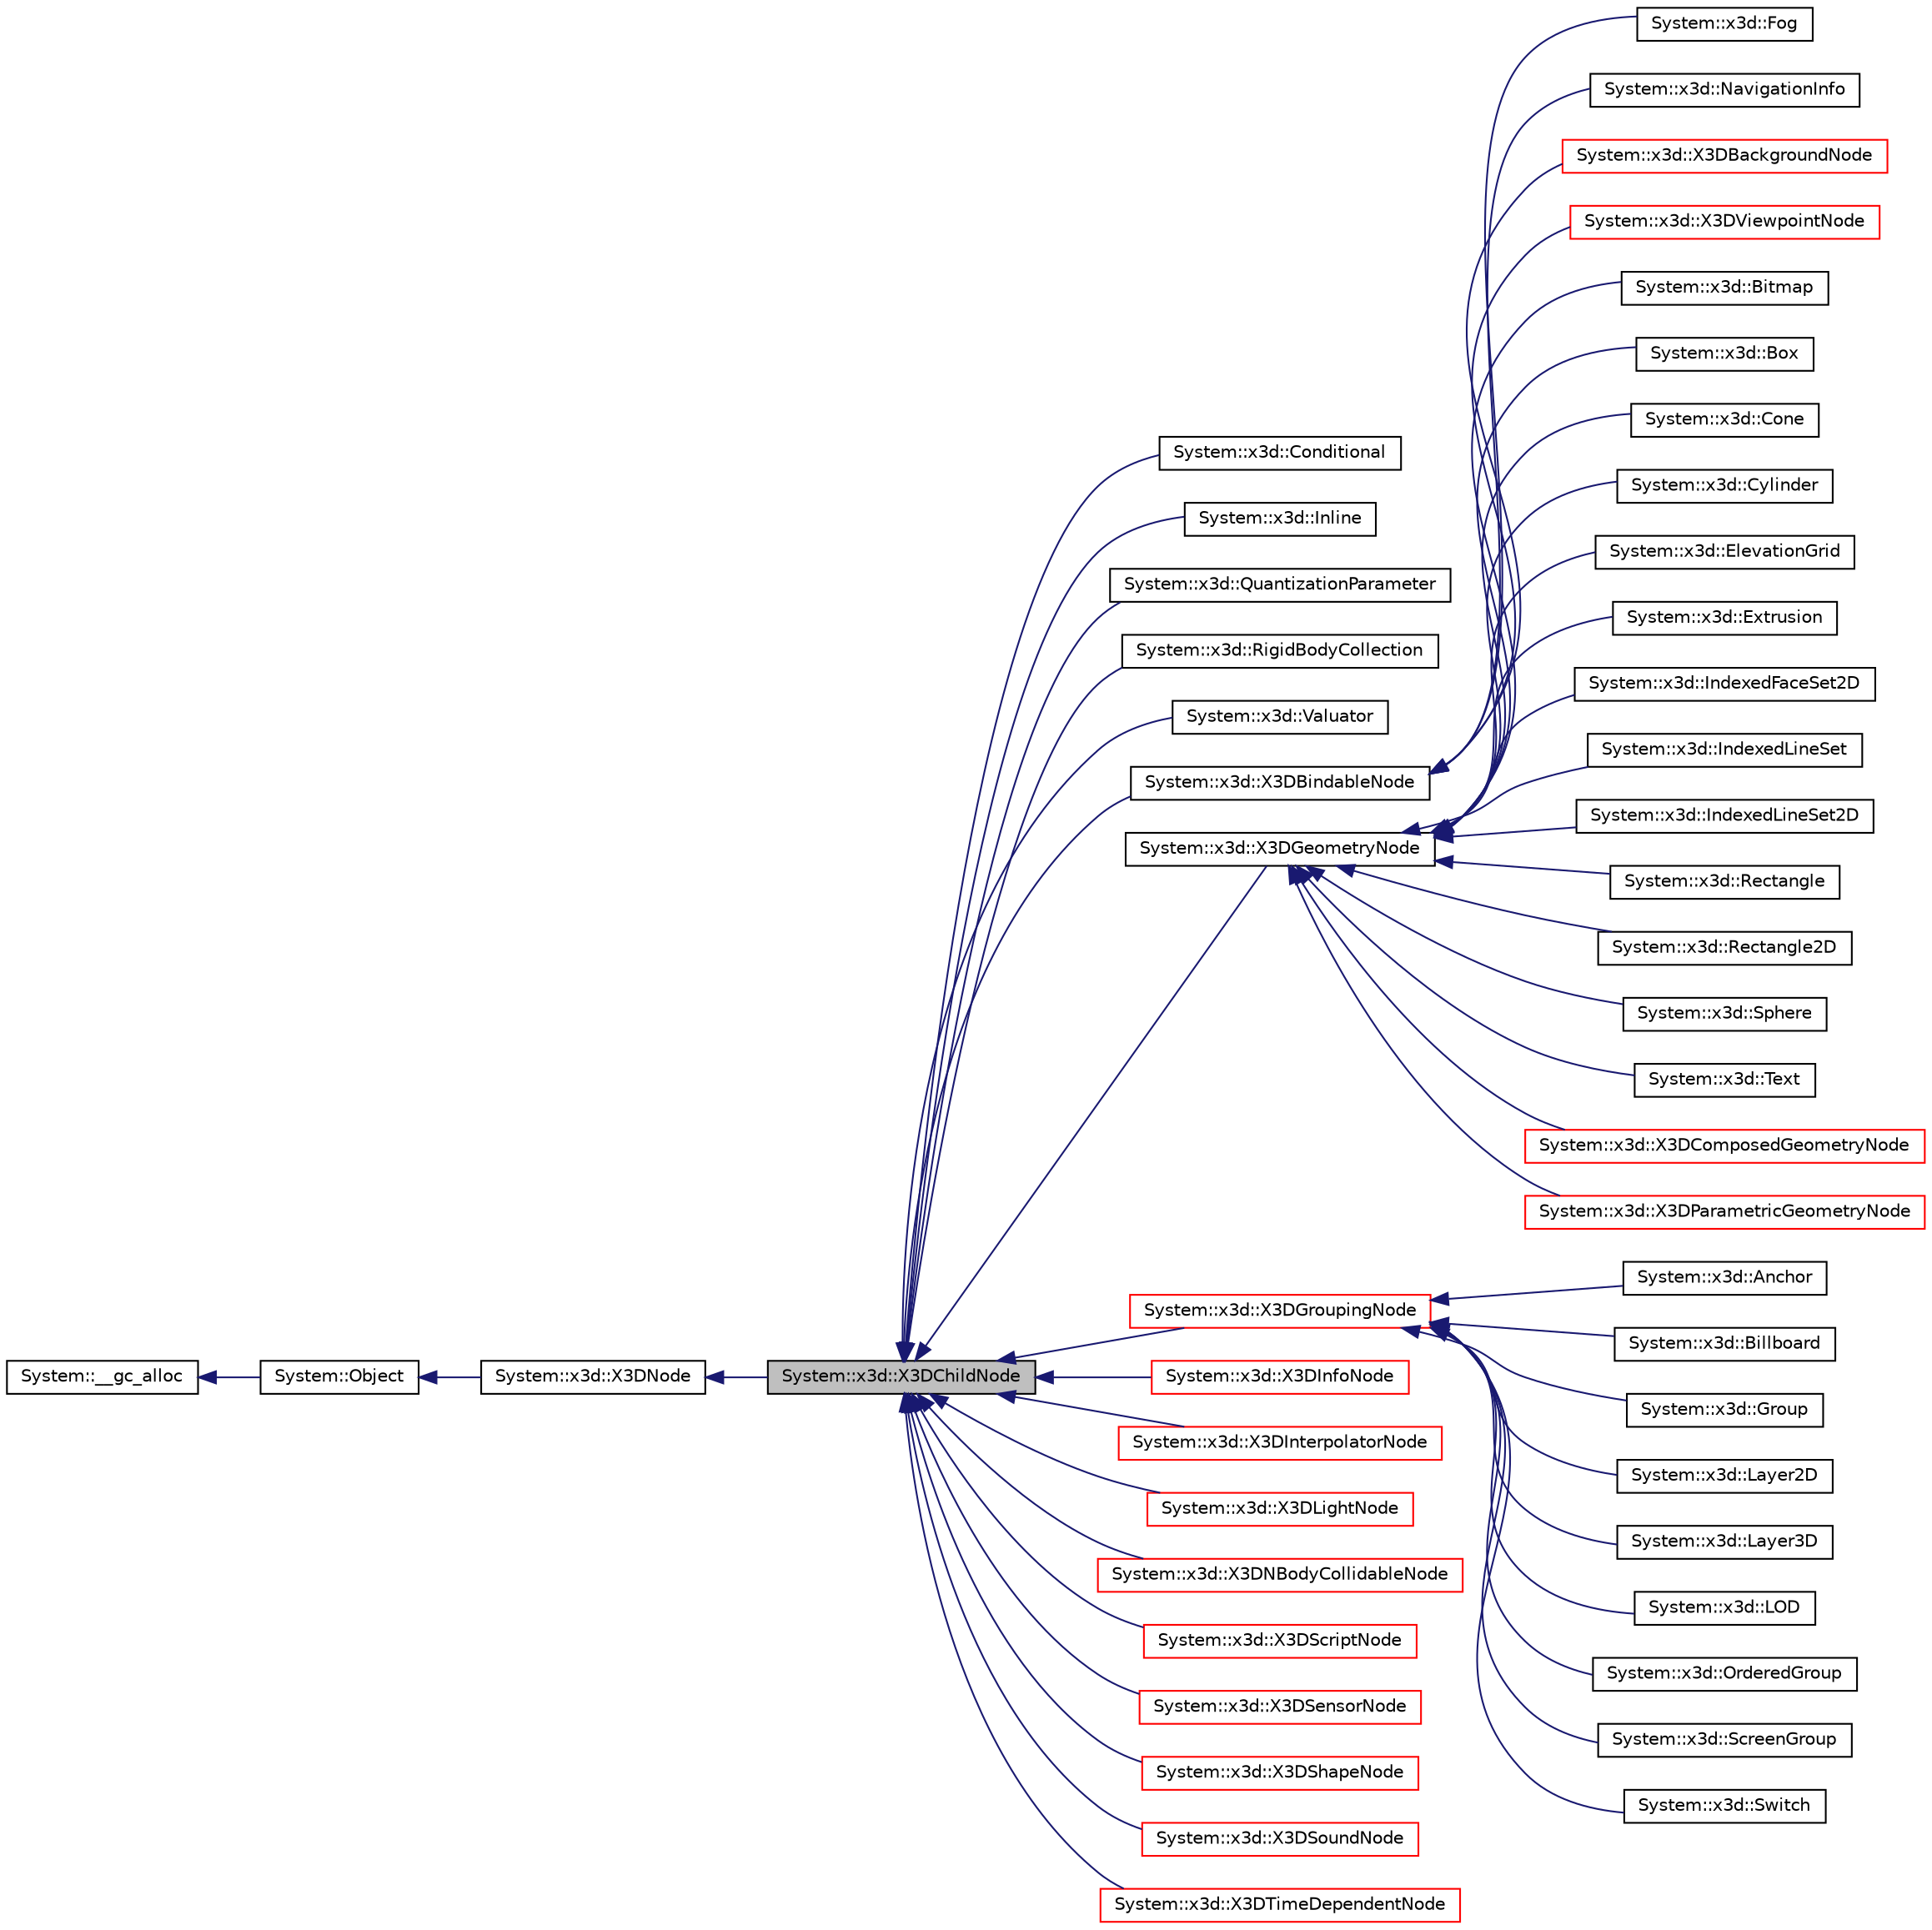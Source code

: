 digraph G
{
  edge [fontname="Helvetica",fontsize="10",labelfontname="Helvetica",labelfontsize="10"];
  node [fontname="Helvetica",fontsize="10",shape=record];
  rankdir="LR";
  Node1 [label="System::x3d::X3DChildNode",height=0.2,width=0.4,color="black", fillcolor="grey75", style="filled" fontcolor="black"];
  Node2 -> Node1 [dir="back",color="midnightblue",fontsize="10",style="solid",fontname="Helvetica"];
  Node2 [label="System::x3d::X3DNode",height=0.2,width=0.4,color="black", fillcolor="white", style="filled",URL="$class_system_1_1x3d_1_1_x3_d_node.html"];
  Node3 -> Node2 [dir="back",color="midnightblue",fontsize="10",style="solid",fontname="Helvetica"];
  Node3 [label="System::Object",height=0.2,width=0.4,color="black", fillcolor="white", style="filled",URL="$class_system_1_1_object.html"];
  Node4 -> Node3 [dir="back",color="midnightblue",fontsize="10",style="solid",fontname="Helvetica"];
  Node4 [label="System::__gc_alloc",height=0.2,width=0.4,color="black", fillcolor="white", style="filled",URL="$class_system_1_1____gc__alloc.html"];
  Node1 -> Node5 [dir="back",color="midnightblue",fontsize="10",style="solid",fontname="Helvetica"];
  Node5 [label="System::x3d::Conditional",height=0.2,width=0.4,color="black", fillcolor="white", style="filled",URL="$class_system_1_1x3d_1_1_conditional.html"];
  Node1 -> Node6 [dir="back",color="midnightblue",fontsize="10",style="solid",fontname="Helvetica"];
  Node6 [label="System::x3d::Inline",height=0.2,width=0.4,color="black", fillcolor="white", style="filled",URL="$class_system_1_1x3d_1_1_inline.html"];
  Node1 -> Node7 [dir="back",color="midnightblue",fontsize="10",style="solid",fontname="Helvetica"];
  Node7 [label="System::x3d::QuantizationParameter",height=0.2,width=0.4,color="black", fillcolor="white", style="filled",URL="$class_system_1_1x3d_1_1_quantization_parameter.html"];
  Node1 -> Node8 [dir="back",color="midnightblue",fontsize="10",style="solid",fontname="Helvetica"];
  Node8 [label="System::x3d::RigidBodyCollection",height=0.2,width=0.4,color="black", fillcolor="white", style="filled",URL="$class_system_1_1x3d_1_1_rigid_body_collection.html"];
  Node1 -> Node9 [dir="back",color="midnightblue",fontsize="10",style="solid",fontname="Helvetica"];
  Node9 [label="System::x3d::Valuator",height=0.2,width=0.4,color="black", fillcolor="white", style="filled",URL="$class_system_1_1x3d_1_1_valuator.html"];
  Node1 -> Node10 [dir="back",color="midnightblue",fontsize="10",style="solid",fontname="Helvetica"];
  Node10 [label="System::x3d::X3DBindableNode",height=0.2,width=0.4,color="black", fillcolor="white", style="filled",URL="$class_system_1_1x3d_1_1_x3_d_bindable_node.html"];
  Node10 -> Node11 [dir="back",color="midnightblue",fontsize="10",style="solid",fontname="Helvetica"];
  Node11 [label="System::x3d::Fog",height=0.2,width=0.4,color="black", fillcolor="white", style="filled",URL="$class_system_1_1x3d_1_1_fog.html"];
  Node10 -> Node12 [dir="back",color="midnightblue",fontsize="10",style="solid",fontname="Helvetica"];
  Node12 [label="System::x3d::NavigationInfo",height=0.2,width=0.4,color="black", fillcolor="white", style="filled",URL="$class_system_1_1x3d_1_1_navigation_info.html"];
  Node10 -> Node13 [dir="back",color="midnightblue",fontsize="10",style="solid",fontname="Helvetica"];
  Node13 [label="System::x3d::X3DBackgroundNode",height=0.2,width=0.4,color="red", fillcolor="white", style="filled",URL="$class_system_1_1x3d_1_1_x3_d_background_node.html"];
  Node10 -> Node14 [dir="back",color="midnightblue",fontsize="10",style="solid",fontname="Helvetica"];
  Node14 [label="System::x3d::X3DViewpointNode",height=0.2,width=0.4,color="red", fillcolor="white", style="filled",URL="$class_system_1_1x3d_1_1_x3_d_viewpoint_node.html"];
  Node1 -> Node15 [dir="back",color="midnightblue",fontsize="10",style="solid",fontname="Helvetica"];
  Node15 [label="System::x3d::X3DGeometryNode",height=0.2,width=0.4,color="black", fillcolor="white", style="filled",URL="$class_system_1_1x3d_1_1_x3_d_geometry_node.html"];
  Node15 -> Node16 [dir="back",color="midnightblue",fontsize="10",style="solid",fontname="Helvetica"];
  Node16 [label="System::x3d::Bitmap",height=0.2,width=0.4,color="black", fillcolor="white", style="filled",URL="$class_system_1_1x3d_1_1_bitmap.html"];
  Node15 -> Node17 [dir="back",color="midnightblue",fontsize="10",style="solid",fontname="Helvetica"];
  Node17 [label="System::x3d::Box",height=0.2,width=0.4,color="black", fillcolor="white", style="filled",URL="$class_system_1_1x3d_1_1_box.html"];
  Node15 -> Node18 [dir="back",color="midnightblue",fontsize="10",style="solid",fontname="Helvetica"];
  Node18 [label="System::x3d::Cone",height=0.2,width=0.4,color="black", fillcolor="white", style="filled",URL="$class_system_1_1x3d_1_1_cone.html"];
  Node15 -> Node19 [dir="back",color="midnightblue",fontsize="10",style="solid",fontname="Helvetica"];
  Node19 [label="System::x3d::Cylinder",height=0.2,width=0.4,color="black", fillcolor="white", style="filled",URL="$class_system_1_1x3d_1_1_cylinder.html"];
  Node15 -> Node20 [dir="back",color="midnightblue",fontsize="10",style="solid",fontname="Helvetica"];
  Node20 [label="System::x3d::ElevationGrid",height=0.2,width=0.4,color="black", fillcolor="white", style="filled",URL="$class_system_1_1x3d_1_1_elevation_grid.html"];
  Node15 -> Node21 [dir="back",color="midnightblue",fontsize="10",style="solid",fontname="Helvetica"];
  Node21 [label="System::x3d::Extrusion",height=0.2,width=0.4,color="black", fillcolor="white", style="filled",URL="$class_system_1_1x3d_1_1_extrusion.html"];
  Node15 -> Node22 [dir="back",color="midnightblue",fontsize="10",style="solid",fontname="Helvetica"];
  Node22 [label="System::x3d::IndexedFaceSet2D",height=0.2,width=0.4,color="black", fillcolor="white", style="filled",URL="$class_system_1_1x3d_1_1_indexed_face_set2_d.html"];
  Node15 -> Node23 [dir="back",color="midnightblue",fontsize="10",style="solid",fontname="Helvetica"];
  Node23 [label="System::x3d::IndexedLineSet",height=0.2,width=0.4,color="black", fillcolor="white", style="filled",URL="$class_system_1_1x3d_1_1_indexed_line_set.html"];
  Node15 -> Node24 [dir="back",color="midnightblue",fontsize="10",style="solid",fontname="Helvetica"];
  Node24 [label="System::x3d::IndexedLineSet2D",height=0.2,width=0.4,color="black", fillcolor="white", style="filled",URL="$class_system_1_1x3d_1_1_indexed_line_set2_d.html"];
  Node15 -> Node25 [dir="back",color="midnightblue",fontsize="10",style="solid",fontname="Helvetica"];
  Node25 [label="System::x3d::Rectangle",height=0.2,width=0.4,color="black", fillcolor="white", style="filled",URL="$class_system_1_1x3d_1_1_rectangle.html"];
  Node15 -> Node26 [dir="back",color="midnightblue",fontsize="10",style="solid",fontname="Helvetica"];
  Node26 [label="System::x3d::Rectangle2D",height=0.2,width=0.4,color="black", fillcolor="white", style="filled",URL="$class_system_1_1x3d_1_1_rectangle2_d.html"];
  Node15 -> Node27 [dir="back",color="midnightblue",fontsize="10",style="solid",fontname="Helvetica"];
  Node27 [label="System::x3d::Sphere",height=0.2,width=0.4,color="black", fillcolor="white", style="filled",URL="$class_system_1_1x3d_1_1_sphere.html"];
  Node15 -> Node28 [dir="back",color="midnightblue",fontsize="10",style="solid",fontname="Helvetica"];
  Node28 [label="System::x3d::Text",height=0.2,width=0.4,color="black", fillcolor="white", style="filled",URL="$class_system_1_1x3d_1_1_text.html"];
  Node15 -> Node29 [dir="back",color="midnightblue",fontsize="10",style="solid",fontname="Helvetica"];
  Node29 [label="System::x3d::X3DComposedGeometryNode",height=0.2,width=0.4,color="red", fillcolor="white", style="filled",URL="$class_system_1_1x3d_1_1_x3_d_composed_geometry_node.html"];
  Node15 -> Node30 [dir="back",color="midnightblue",fontsize="10",style="solid",fontname="Helvetica"];
  Node30 [label="System::x3d::X3DParametricGeometryNode",height=0.2,width=0.4,color="red", fillcolor="white", style="filled",URL="$class_system_1_1x3d_1_1_x3_d_parametric_geometry_node.html"];
  Node1 -> Node31 [dir="back",color="midnightblue",fontsize="10",style="solid",fontname="Helvetica"];
  Node31 [label="System::x3d::X3DGroupingNode",height=0.2,width=0.4,color="red", fillcolor="white", style="filled",URL="$class_system_1_1x3d_1_1_x3_d_grouping_node.html"];
  Node31 -> Node32 [dir="back",color="midnightblue",fontsize="10",style="solid",fontname="Helvetica"];
  Node32 [label="System::x3d::Anchor",height=0.2,width=0.4,color="black", fillcolor="white", style="filled",URL="$class_system_1_1x3d_1_1_anchor.html"];
  Node31 -> Node33 [dir="back",color="midnightblue",fontsize="10",style="solid",fontname="Helvetica"];
  Node33 [label="System::x3d::Billboard",height=0.2,width=0.4,color="black", fillcolor="white", style="filled",URL="$class_system_1_1x3d_1_1_billboard.html"];
  Node31 -> Node34 [dir="back",color="midnightblue",fontsize="10",style="solid",fontname="Helvetica"];
  Node34 [label="System::x3d::Group",height=0.2,width=0.4,color="black", fillcolor="white", style="filled",URL="$class_system_1_1x3d_1_1_group.html"];
  Node31 -> Node35 [dir="back",color="midnightblue",fontsize="10",style="solid",fontname="Helvetica"];
  Node35 [label="System::x3d::Layer2D",height=0.2,width=0.4,color="black", fillcolor="white", style="filled",URL="$class_system_1_1x3d_1_1_layer2_d.html"];
  Node31 -> Node36 [dir="back",color="midnightblue",fontsize="10",style="solid",fontname="Helvetica"];
  Node36 [label="System::x3d::Layer3D",height=0.2,width=0.4,color="black", fillcolor="white", style="filled",URL="$class_system_1_1x3d_1_1_layer3_d.html"];
  Node31 -> Node37 [dir="back",color="midnightblue",fontsize="10",style="solid",fontname="Helvetica"];
  Node37 [label="System::x3d::LOD",height=0.2,width=0.4,color="black", fillcolor="white", style="filled",URL="$class_system_1_1x3d_1_1_l_o_d.html"];
  Node31 -> Node38 [dir="back",color="midnightblue",fontsize="10",style="solid",fontname="Helvetica"];
  Node38 [label="System::x3d::OrderedGroup",height=0.2,width=0.4,color="black", fillcolor="white", style="filled",URL="$class_system_1_1x3d_1_1_ordered_group.html"];
  Node31 -> Node39 [dir="back",color="midnightblue",fontsize="10",style="solid",fontname="Helvetica"];
  Node39 [label="System::x3d::ScreenGroup",height=0.2,width=0.4,color="black", fillcolor="white", style="filled",URL="$class_system_1_1x3d_1_1_screen_group.html"];
  Node31 -> Node40 [dir="back",color="midnightblue",fontsize="10",style="solid",fontname="Helvetica"];
  Node40 [label="System::x3d::Switch",height=0.2,width=0.4,color="black", fillcolor="white", style="filled",URL="$class_system_1_1x3d_1_1_switch.html"];
  Node1 -> Node41 [dir="back",color="midnightblue",fontsize="10",style="solid",fontname="Helvetica"];
  Node41 [label="System::x3d::X3DInfoNode",height=0.2,width=0.4,color="red", fillcolor="white", style="filled",URL="$class_system_1_1x3d_1_1_x3_d_info_node.html"];
  Node1 -> Node42 [dir="back",color="midnightblue",fontsize="10",style="solid",fontname="Helvetica"];
  Node42 [label="System::x3d::X3DInterpolatorNode",height=0.2,width=0.4,color="red", fillcolor="white", style="filled",URL="$class_system_1_1x3d_1_1_x3_d_interpolator_node.html"];
  Node1 -> Node43 [dir="back",color="midnightblue",fontsize="10",style="solid",fontname="Helvetica"];
  Node43 [label="System::x3d::X3DLightNode",height=0.2,width=0.4,color="red", fillcolor="white", style="filled",URL="$class_system_1_1x3d_1_1_x3_d_light_node.html"];
  Node1 -> Node44 [dir="back",color="midnightblue",fontsize="10",style="solid",fontname="Helvetica"];
  Node44 [label="System::x3d::X3DNBodyCollidableNode",height=0.2,width=0.4,color="red", fillcolor="white", style="filled",URL="$class_system_1_1x3d_1_1_x3_d_n_body_collidable_node.html"];
  Node1 -> Node45 [dir="back",color="midnightblue",fontsize="10",style="solid",fontname="Helvetica"];
  Node45 [label="System::x3d::X3DScriptNode",height=0.2,width=0.4,color="red", fillcolor="white", style="filled",URL="$class_system_1_1x3d_1_1_x3_d_script_node.html"];
  Node1 -> Node46 [dir="back",color="midnightblue",fontsize="10",style="solid",fontname="Helvetica"];
  Node46 [label="System::x3d::X3DSensorNode",height=0.2,width=0.4,color="red", fillcolor="white", style="filled",URL="$class_system_1_1x3d_1_1_x3_d_sensor_node.html"];
  Node1 -> Node47 [dir="back",color="midnightblue",fontsize="10",style="solid",fontname="Helvetica"];
  Node47 [label="System::x3d::X3DShapeNode",height=0.2,width=0.4,color="red", fillcolor="white", style="filled",URL="$class_system_1_1x3d_1_1_x3_d_shape_node.html"];
  Node1 -> Node48 [dir="back",color="midnightblue",fontsize="10",style="solid",fontname="Helvetica"];
  Node48 [label="System::x3d::X3DSoundNode",height=0.2,width=0.4,color="red", fillcolor="white", style="filled",URL="$class_system_1_1x3d_1_1_x3_d_sound_node.html"];
  Node1 -> Node49 [dir="back",color="midnightblue",fontsize="10",style="solid",fontname="Helvetica"];
  Node49 [label="System::x3d::X3DTimeDependentNode",height=0.2,width=0.4,color="red", fillcolor="white", style="filled",URL="$class_system_1_1x3d_1_1_x3_d_time_dependent_node.html"];
}
